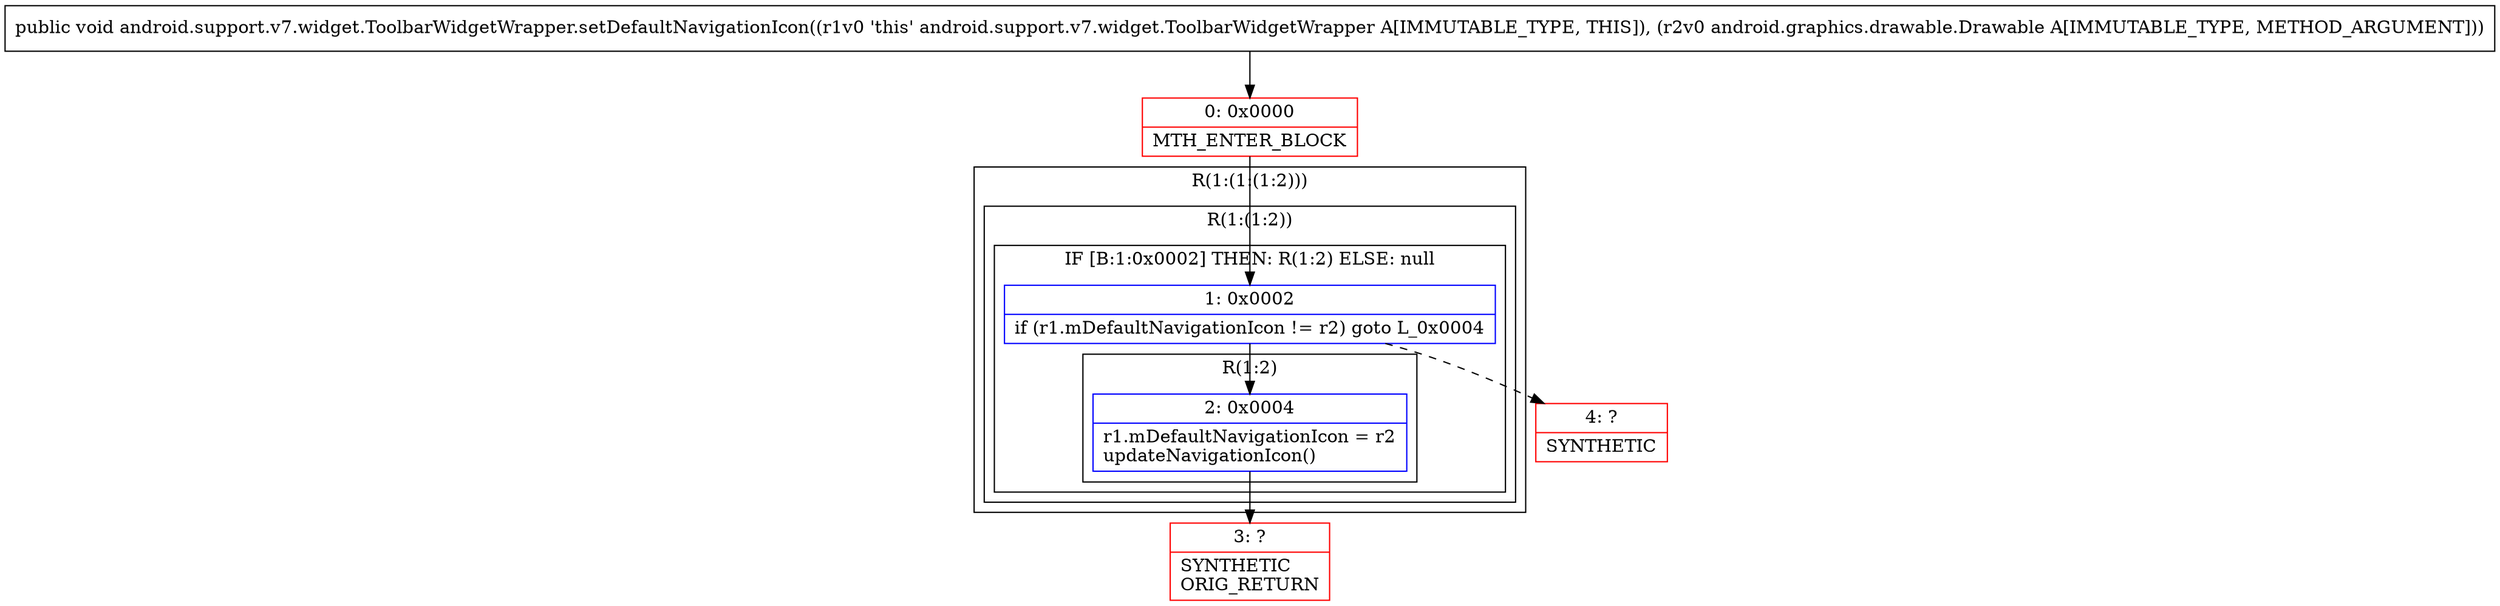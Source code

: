 digraph "CFG forandroid.support.v7.widget.ToolbarWidgetWrapper.setDefaultNavigationIcon(Landroid\/graphics\/drawable\/Drawable;)V" {
subgraph cluster_Region_511936406 {
label = "R(1:(1:(1:2)))";
node [shape=record,color=blue];
subgraph cluster_Region_1404794992 {
label = "R(1:(1:2))";
node [shape=record,color=blue];
subgraph cluster_IfRegion_1572823496 {
label = "IF [B:1:0x0002] THEN: R(1:2) ELSE: null";
node [shape=record,color=blue];
Node_1 [shape=record,label="{1\:\ 0x0002|if (r1.mDefaultNavigationIcon != r2) goto L_0x0004\l}"];
subgraph cluster_Region_1265316318 {
label = "R(1:2)";
node [shape=record,color=blue];
Node_2 [shape=record,label="{2\:\ 0x0004|r1.mDefaultNavigationIcon = r2\lupdateNavigationIcon()\l}"];
}
}
}
}
Node_0 [shape=record,color=red,label="{0\:\ 0x0000|MTH_ENTER_BLOCK\l}"];
Node_3 [shape=record,color=red,label="{3\:\ ?|SYNTHETIC\lORIG_RETURN\l}"];
Node_4 [shape=record,color=red,label="{4\:\ ?|SYNTHETIC\l}"];
MethodNode[shape=record,label="{public void android.support.v7.widget.ToolbarWidgetWrapper.setDefaultNavigationIcon((r1v0 'this' android.support.v7.widget.ToolbarWidgetWrapper A[IMMUTABLE_TYPE, THIS]), (r2v0 android.graphics.drawable.Drawable A[IMMUTABLE_TYPE, METHOD_ARGUMENT])) }"];
MethodNode -> Node_0;
Node_1 -> Node_2;
Node_1 -> Node_4[style=dashed];
Node_2 -> Node_3;
Node_0 -> Node_1;
}

